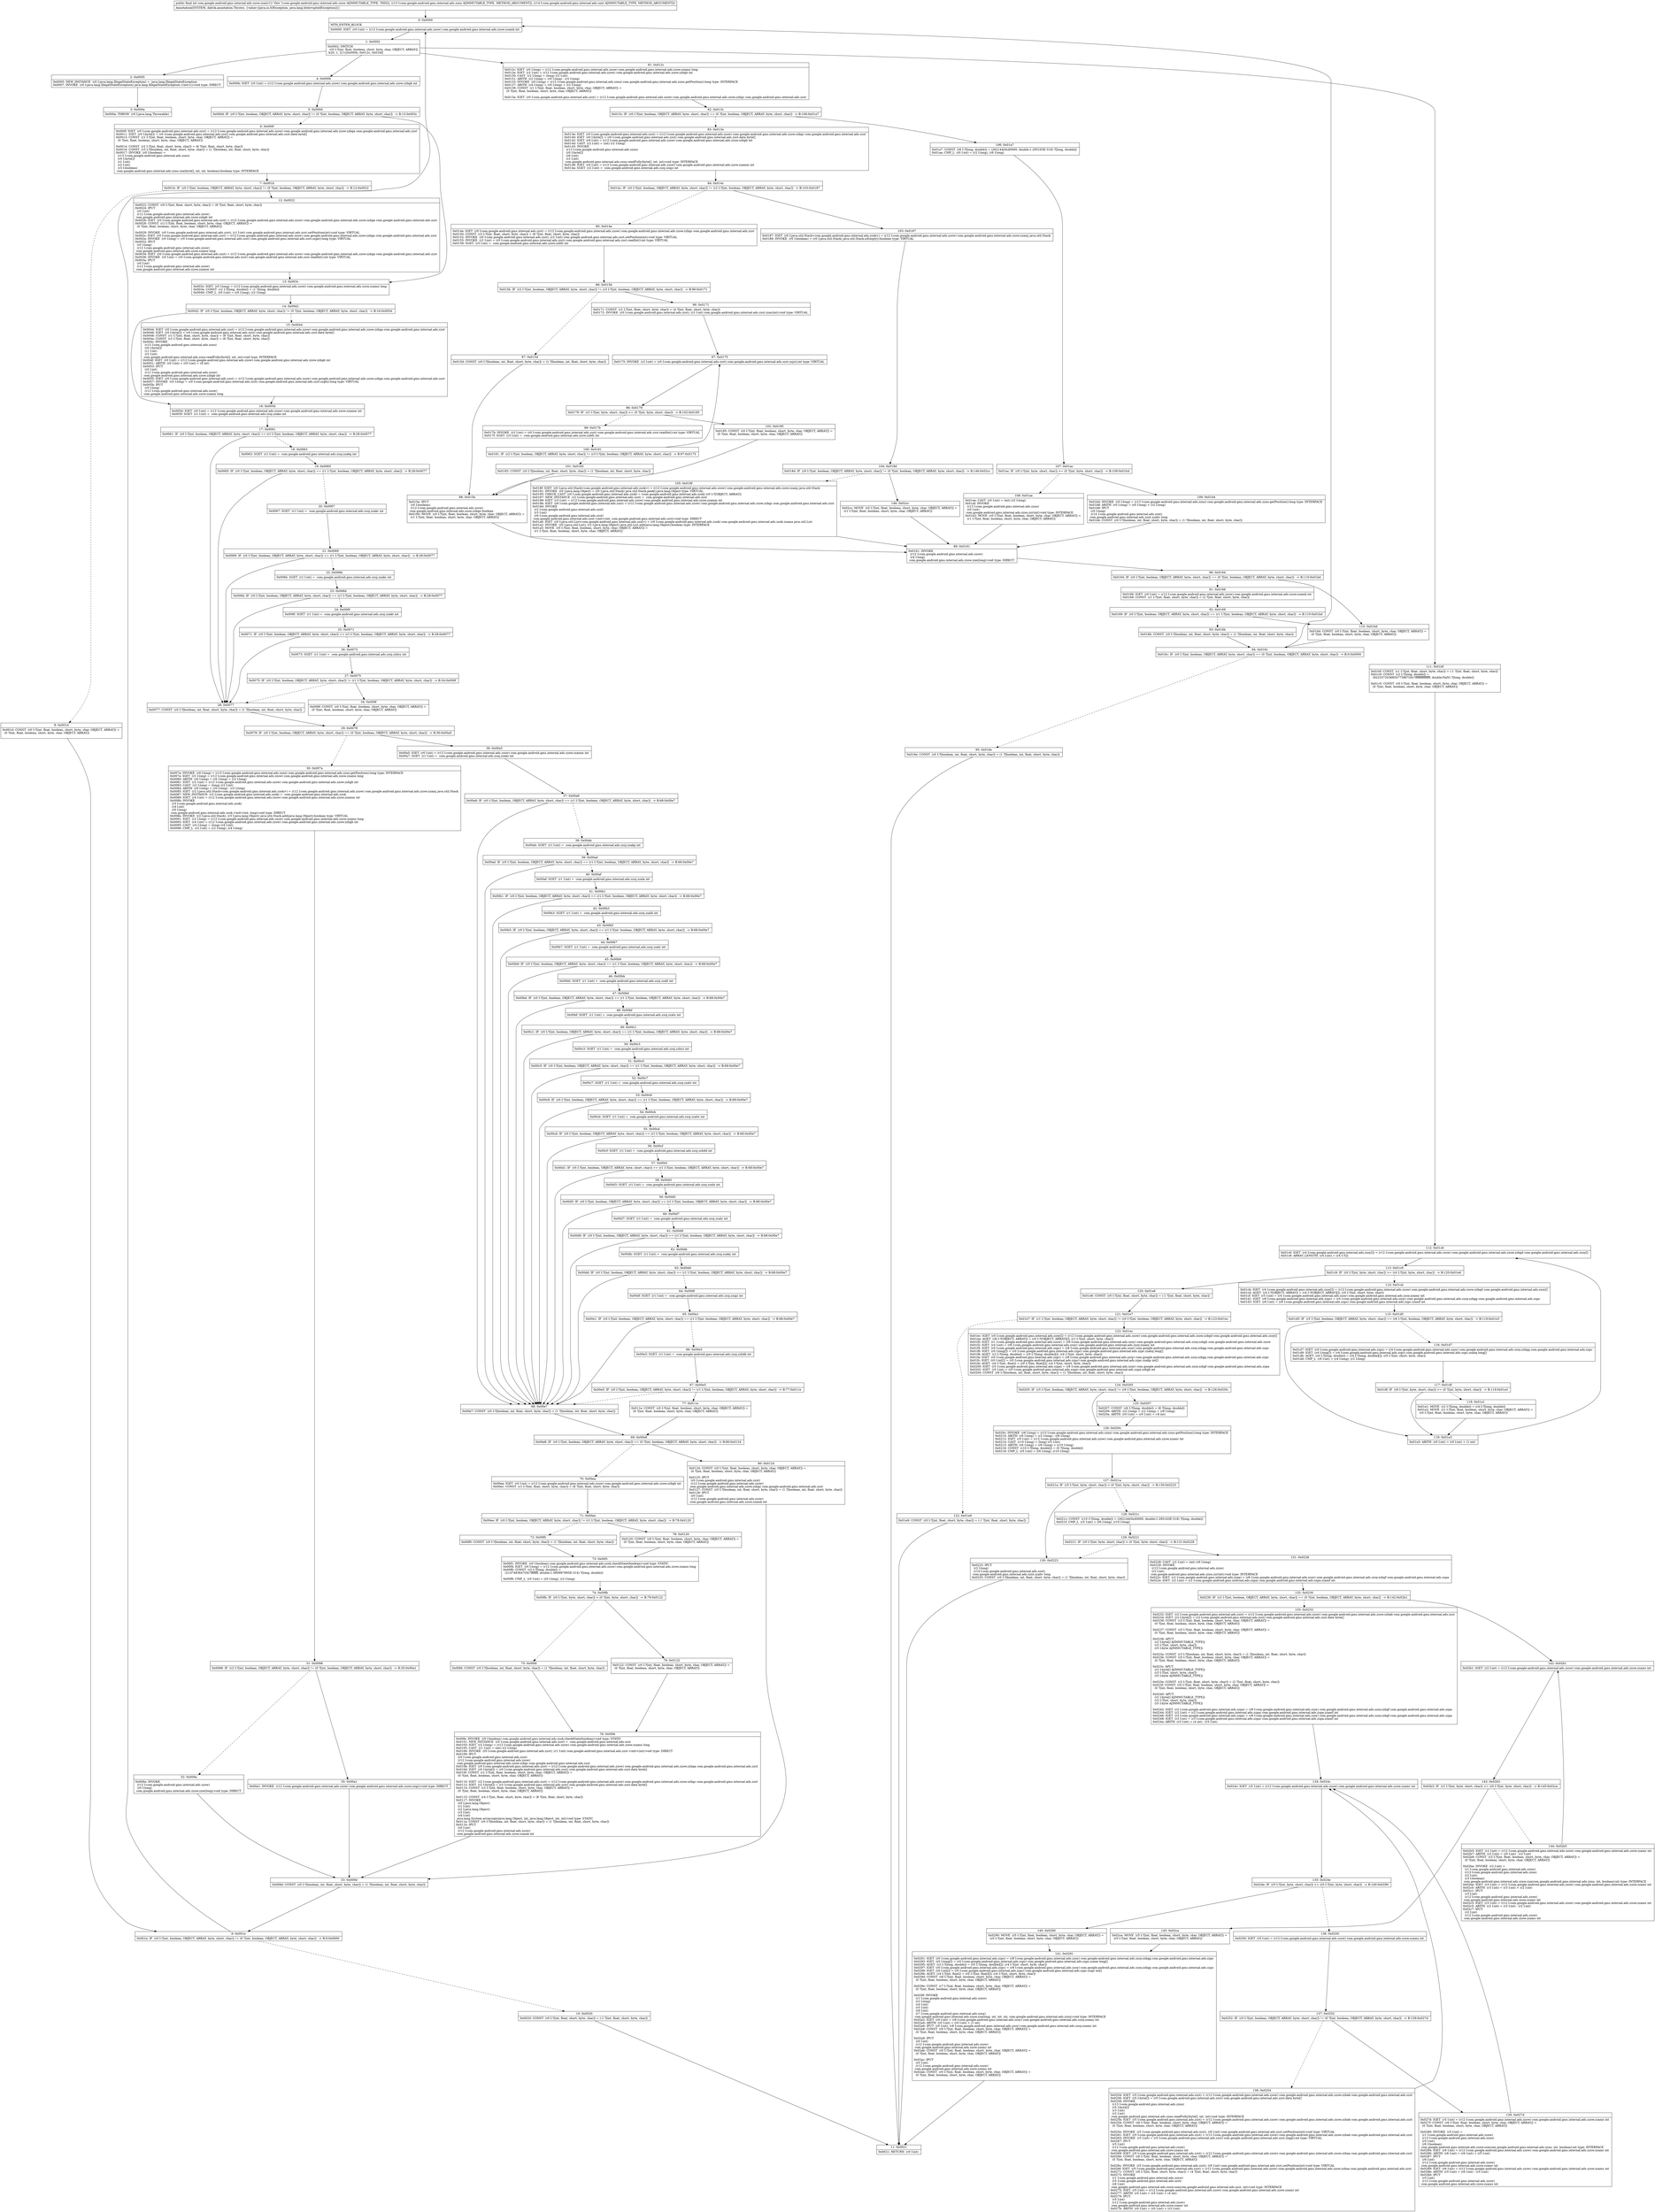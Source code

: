 digraph "CFG forcom.google.android.gms.internal.ads.zzow.zza(Lcom\/google\/android\/gms\/internal\/ads\/zzno;Lcom\/google\/android\/gms\/internal\/ads\/zznt;)I" {
Node_0 [shape=record,label="{0\:\ 0x0000|MTH_ENTER_BLOCK\l|0x0000: IGET  (r0 I:int) = (r12 I:com.google.android.gms.internal.ads.zzow) com.google.android.gms.internal.ads.zzow.zzamk int \l}"];
Node_1 [shape=record,label="{1\:\ 0x0002|0x0002: SWITCH  \l  (r0 I:?[int, float, boolean, short, byte, char, OBJECT, ARRAY])\l k:[0, 1, 2] t:[0x000b, 0x012c, 0x01bf] \l}"];
Node_2 [shape=record,label="{2\:\ 0x0005|0x0005: NEW_INSTANCE  (r0 I:java.lang.IllegalStateException) =  java.lang.IllegalStateException \l0x0007: INVOKE  (r0 I:java.lang.IllegalStateException) java.lang.IllegalStateException.\<init\>():void type: DIRECT \l}"];
Node_3 [shape=record,label="{3\:\ 0x000a|0x000a: THROW  (r0 I:java.lang.Throwable) \l}"];
Node_4 [shape=record,label="{4\:\ 0x000b|0x000b: IGET  (r0 I:int) = (r12 I:com.google.android.gms.internal.ads.zzow) com.google.android.gms.internal.ads.zzow.zzbgb int \l}"];
Node_5 [shape=record,label="{5\:\ 0x000d|0x000d: IF  (r0 I:?[int, boolean, OBJECT, ARRAY, byte, short, char]) != (0 ?[int, boolean, OBJECT, ARRAY, byte, short, char])  \-\> B:13:0x003c \l}"];
Node_6 [shape=record,label="{6\:\ 0x000f|0x000f: IGET  (r0 I:com.google.android.gms.internal.ads.zzst) = (r12 I:com.google.android.gms.internal.ads.zzow) com.google.android.gms.internal.ads.zzow.zzbga com.google.android.gms.internal.ads.zzst \l0x0011: IGET  (r0 I:byte[]) = (r0 I:com.google.android.gms.internal.ads.zzst) com.google.android.gms.internal.ads.zzst.data byte[] \l0x0013: CONST  (r1 I:?[int, float, boolean, short, byte, char, OBJECT, ARRAY]) = \l  (0 ?[int, float, boolean, short, byte, char, OBJECT, ARRAY])\l \l0x0014: CONST  (r2 I:?[int, float, short, byte, char]) = (8 ?[int, float, short, byte, char]) \l0x0016: CONST  (r3 I:?[boolean, int, float, short, byte, char]) = (1 ?[boolean, int, float, short, byte, char]) \l0x0017: INVOKE  (r0 I:boolean) = \l  (r13 I:com.google.android.gms.internal.ads.zzno)\l  (r0 I:byte[])\l  (r1 I:int)\l  (r2 I:int)\l  (r3 I:boolean)\l com.google.android.gms.internal.ads.zzno.zza(byte[], int, int, boolean):boolean type: INTERFACE \l}"];
Node_7 [shape=record,label="{7\:\ 0x001b|0x001b: IF  (r0 I:?[int, boolean, OBJECT, ARRAY, byte, short, char]) != (0 ?[int, boolean, OBJECT, ARRAY, byte, short, char])  \-\> B:12:0x0022 \l}"];
Node_8 [shape=record,label="{8\:\ 0x001d|0x001d: CONST  (r0 I:?[int, float, boolean, short, byte, char, OBJECT, ARRAY]) = \l  (0 ?[int, float, boolean, short, byte, char, OBJECT, ARRAY])\l \l}"];
Node_9 [shape=record,label="{9\:\ 0x001e|0x001e: IF  (r0 I:?[int, boolean, OBJECT, ARRAY, byte, short, char]) != (0 ?[int, boolean, OBJECT, ARRAY, byte, short, char])  \-\> B:0:0x0000 \l}"];
Node_10 [shape=record,label="{10\:\ 0x0020|0x0020: CONST  (r0 I:?[int, float, short, byte, char]) = (\-1 ?[int, float, short, byte, char]) \l}"];
Node_11 [shape=record,label="{11\:\ 0x0021|0x0021: RETURN  (r0 I:int) \l}"];
Node_12 [shape=record,label="{12\:\ 0x0022|0x0022: CONST  (r0 I:?[int, float, short, byte, char]) = (8 ?[int, float, short, byte, char]) \l0x0024: IPUT  \l  (r0 I:int)\l  (r12 I:com.google.android.gms.internal.ads.zzow)\l com.google.android.gms.internal.ads.zzow.zzbgb int \l0x0026: IGET  (r0 I:com.google.android.gms.internal.ads.zzst) = (r12 I:com.google.android.gms.internal.ads.zzow) com.google.android.gms.internal.ads.zzow.zzbga com.google.android.gms.internal.ads.zzst \l0x0028: CONST  (r1 I:?[int, float, boolean, short, byte, char, OBJECT, ARRAY]) = \l  (0 ?[int, float, boolean, short, byte, char, OBJECT, ARRAY])\l \l0x0029: INVOKE  (r0 I:com.google.android.gms.internal.ads.zzst), (r1 I:int) com.google.android.gms.internal.ads.zzst.setPosition(int):void type: VIRTUAL \l0x002c: IGET  (r0 I:com.google.android.gms.internal.ads.zzst) = (r12 I:com.google.android.gms.internal.ads.zzow) com.google.android.gms.internal.ads.zzow.zzbga com.google.android.gms.internal.ads.zzst \l0x002e: INVOKE  (r0 I:long) = (r0 I:com.google.android.gms.internal.ads.zzst) com.google.android.gms.internal.ads.zzst.zzge():long type: VIRTUAL \l0x0032: IPUT  \l  (r0 I:long)\l  (r12 I:com.google.android.gms.internal.ads.zzow)\l com.google.android.gms.internal.ads.zzow.zzamn long \l0x0034: IGET  (r0 I:com.google.android.gms.internal.ads.zzst) = (r12 I:com.google.android.gms.internal.ads.zzow) com.google.android.gms.internal.ads.zzow.zzbga com.google.android.gms.internal.ads.zzst \l0x0036: INVOKE  (r0 I:int) = (r0 I:com.google.android.gms.internal.ads.zzst) com.google.android.gms.internal.ads.zzst.readInt():int type: VIRTUAL \l0x003a: IPUT  \l  (r0 I:int)\l  (r12 I:com.google.android.gms.internal.ads.zzow)\l com.google.android.gms.internal.ads.zzow.zzamm int \l}"];
Node_13 [shape=record,label="{13\:\ 0x003c|0x003c: IGET  (r0 I:long) = (r12 I:com.google.android.gms.internal.ads.zzow) com.google.android.gms.internal.ads.zzow.zzamn long \l0x003e: CONST  (r2 I:?[long, double]) = (1 ?[long, double]) \l0x0040: CMP_L  (r0 I:int) = (r0 I:long), (r2 I:long) \l}"];
Node_14 [shape=record,label="{14\:\ 0x0042|0x0042: IF  (r0 I:?[int, boolean, OBJECT, ARRAY, byte, short, char]) != (0 ?[int, boolean, OBJECT, ARRAY, byte, short, char])  \-\> B:16:0x005d \l}"];
Node_15 [shape=record,label="{15\:\ 0x0044|0x0044: IGET  (r0 I:com.google.android.gms.internal.ads.zzst) = (r12 I:com.google.android.gms.internal.ads.zzow) com.google.android.gms.internal.ads.zzow.zzbga com.google.android.gms.internal.ads.zzst \l0x0046: IGET  (r0 I:byte[]) = (r0 I:com.google.android.gms.internal.ads.zzst) com.google.android.gms.internal.ads.zzst.data byte[] \l0x0048: CONST  (r1 I:?[int, float, short, byte, char]) = (8 ?[int, float, short, byte, char]) \l0x004a: CONST  (r2 I:?[int, float, short, byte, char]) = (8 ?[int, float, short, byte, char]) \l0x004c: INVOKE  \l  (r13 I:com.google.android.gms.internal.ads.zzno)\l  (r0 I:byte[])\l  (r1 I:int)\l  (r2 I:int)\l com.google.android.gms.internal.ads.zzno.readFully(byte[], int, int):void type: INTERFACE \l0x004f: IGET  (r0 I:int) = (r12 I:com.google.android.gms.internal.ads.zzow) com.google.android.gms.internal.ads.zzow.zzbgb int \l0x0051: ARITH  (r0 I:int) = (r0 I:int) + (8 int) \l0x0053: IPUT  \l  (r0 I:int)\l  (r12 I:com.google.android.gms.internal.ads.zzow)\l com.google.android.gms.internal.ads.zzow.zzbgb int \l0x0055: IGET  (r0 I:com.google.android.gms.internal.ads.zzst) = (r12 I:com.google.android.gms.internal.ads.zzow) com.google.android.gms.internal.ads.zzow.zzbga com.google.android.gms.internal.ads.zzst \l0x0057: INVOKE  (r0 I:long) = (r0 I:com.google.android.gms.internal.ads.zzst) com.google.android.gms.internal.ads.zzst.zzgh():long type: VIRTUAL \l0x005b: IPUT  \l  (r0 I:long)\l  (r12 I:com.google.android.gms.internal.ads.zzow)\l com.google.android.gms.internal.ads.zzow.zzamn long \l}"];
Node_16 [shape=record,label="{16\:\ 0x005d|0x005d: IGET  (r0 I:int) = (r12 I:com.google.android.gms.internal.ads.zzow) com.google.android.gms.internal.ads.zzow.zzamm int \l0x005f: SGET  (r1 I:int) =  com.google.android.gms.internal.ads.zzoj.zzako int \l}"];
Node_17 [shape=record,label="{17\:\ 0x0061|0x0061: IF  (r0 I:?[int, boolean, OBJECT, ARRAY, byte, short, char]) == (r1 I:?[int, boolean, OBJECT, ARRAY, byte, short, char])  \-\> B:28:0x0077 \l}"];
Node_18 [shape=record,label="{18\:\ 0x0063|0x0063: SGET  (r1 I:int) =  com.google.android.gms.internal.ads.zzoj.zzakq int \l}"];
Node_19 [shape=record,label="{19\:\ 0x0065|0x0065: IF  (r0 I:?[int, boolean, OBJECT, ARRAY, byte, short, char]) == (r1 I:?[int, boolean, OBJECT, ARRAY, byte, short, char])  \-\> B:28:0x0077 \l}"];
Node_20 [shape=record,label="{20\:\ 0x0067|0x0067: SGET  (r1 I:int) =  com.google.android.gms.internal.ads.zzoj.zzakr int \l}"];
Node_21 [shape=record,label="{21\:\ 0x0069|0x0069: IF  (r0 I:?[int, boolean, OBJECT, ARRAY, byte, short, char]) == (r1 I:?[int, boolean, OBJECT, ARRAY, byte, short, char])  \-\> B:28:0x0077 \l}"];
Node_22 [shape=record,label="{22\:\ 0x006b|0x006b: SGET  (r1 I:int) =  com.google.android.gms.internal.ads.zzoj.zzaks int \l}"];
Node_23 [shape=record,label="{23\:\ 0x006d|0x006d: IF  (r0 I:?[int, boolean, OBJECT, ARRAY, byte, short, char]) == (r1 I:?[int, boolean, OBJECT, ARRAY, byte, short, char])  \-\> B:28:0x0077 \l}"];
Node_24 [shape=record,label="{24\:\ 0x006f|0x006f: SGET  (r1 I:int) =  com.google.android.gms.internal.ads.zzoj.zzakt int \l}"];
Node_25 [shape=record,label="{25\:\ 0x0071|0x0071: IF  (r0 I:?[int, boolean, OBJECT, ARRAY, byte, short, char]) == (r1 I:?[int, boolean, OBJECT, ARRAY, byte, short, char])  \-\> B:28:0x0077 \l}"];
Node_26 [shape=record,label="{26\:\ 0x0073|0x0073: SGET  (r1 I:int) =  com.google.android.gms.internal.ads.zzoj.zzbcy int \l}"];
Node_27 [shape=record,label="{27\:\ 0x0075|0x0075: IF  (r0 I:?[int, boolean, OBJECT, ARRAY, byte, short, char]) != (r1 I:?[int, boolean, OBJECT, ARRAY, byte, short, char])  \-\> B:34:0x009f \l}"];
Node_28 [shape=record,label="{28\:\ 0x0077|0x0077: CONST  (r0 I:?[boolean, int, float, short, byte, char]) = (1 ?[boolean, int, float, short, byte, char]) \l}"];
Node_29 [shape=record,label="{29\:\ 0x0078|0x0078: IF  (r0 I:?[int, boolean, OBJECT, ARRAY, byte, short, char]) == (0 ?[int, boolean, OBJECT, ARRAY, byte, short, char])  \-\> B:36:0x00a5 \l}"];
Node_30 [shape=record,label="{30\:\ 0x007a|0x007a: INVOKE  (r0 I:long) = (r13 I:com.google.android.gms.internal.ads.zzno) com.google.android.gms.internal.ads.zzno.getPosition():long type: INTERFACE \l0x007e: IGET  (r2 I:long) = (r12 I:com.google.android.gms.internal.ads.zzow) com.google.android.gms.internal.ads.zzow.zzamn long \l0x0080: ARITH  (r0 I:long) = (r0 I:long) + (r2 I:long) \l0x0081: IGET  (r2 I:int) = (r12 I:com.google.android.gms.internal.ads.zzow) com.google.android.gms.internal.ads.zzow.zzbgb int \l0x0083: CAST  (r2 I:long) = (long) (r2 I:int) \l0x0084: ARITH  (r0 I:long) = (r0 I:long) \- (r2 I:long) \l0x0085: IGET  (r2 I:java.util.Stack\<com.google.android.gms.internal.ads.zzok\>) = (r12 I:com.google.android.gms.internal.ads.zzow) com.google.android.gms.internal.ads.zzow.zzamj java.util.Stack \l0x0087: NEW_INSTANCE  (r3 I:com.google.android.gms.internal.ads.zzok) =  com.google.android.gms.internal.ads.zzok \l0x0089: IGET  (r4 I:int) = (r12 I:com.google.android.gms.internal.ads.zzow) com.google.android.gms.internal.ads.zzow.zzamm int \l0x008b: INVOKE  \l  (r3 I:com.google.android.gms.internal.ads.zzok)\l  (r4 I:int)\l  (r0 I:long)\l com.google.android.gms.internal.ads.zzok.\<init\>(int, long):void type: DIRECT \l0x008e: INVOKE  (r2 I:java.util.Stack), (r3 I:java.lang.Object) java.util.Stack.add(java.lang.Object):boolean type: VIRTUAL \l0x0091: IGET  (r2 I:long) = (r12 I:com.google.android.gms.internal.ads.zzow) com.google.android.gms.internal.ads.zzow.zzamn long \l0x0093: IGET  (r4 I:int) = (r12 I:com.google.android.gms.internal.ads.zzow) com.google.android.gms.internal.ads.zzow.zzbgb int \l0x0095: CAST  (r4 I:long) = (long) (r4 I:int) \l0x0096: CMP_L  (r2 I:int) = (r2 I:long), (r4 I:long) \l}"];
Node_31 [shape=record,label="{31\:\ 0x0098|0x0098: IF  (r2 I:?[int, boolean, OBJECT, ARRAY, byte, short, char]) != (0 ?[int, boolean, OBJECT, ARRAY, byte, short, char])  \-\> B:35:0x00a1 \l}"];
Node_32 [shape=record,label="{32\:\ 0x009a|0x009a: INVOKE  \l  (r12 I:com.google.android.gms.internal.ads.zzow)\l  (r0 I:long)\l com.google.android.gms.internal.ads.zzow.zzei(long):void type: DIRECT \l}"];
Node_33 [shape=record,label="{33\:\ 0x009d|0x009d: CONST  (r0 I:?[boolean, int, float, short, byte, char]) = (1 ?[boolean, int, float, short, byte, char]) \l}"];
Node_34 [shape=record,label="{34\:\ 0x009f|0x009f: CONST  (r0 I:?[int, float, boolean, short, byte, char, OBJECT, ARRAY]) = \l  (0 ?[int, float, boolean, short, byte, char, OBJECT, ARRAY])\l \l}"];
Node_35 [shape=record,label="{35\:\ 0x00a1|0x00a1: INVOKE  (r12 I:com.google.android.gms.internal.ads.zzow) com.google.android.gms.internal.ads.zzow.zzip():void type: DIRECT \l}"];
Node_36 [shape=record,label="{36\:\ 0x00a5|0x00a5: IGET  (r0 I:int) = (r12 I:com.google.android.gms.internal.ads.zzow) com.google.android.gms.internal.ads.zzow.zzamm int \l0x00a7: SGET  (r1 I:int) =  com.google.android.gms.internal.ads.zzoj.zzakz int \l}"];
Node_37 [shape=record,label="{37\:\ 0x00a9|0x00a9: IF  (r0 I:?[int, boolean, OBJECT, ARRAY, byte, short, char]) == (r1 I:?[int, boolean, OBJECT, ARRAY, byte, short, char])  \-\> B:68:0x00e7 \l}"];
Node_38 [shape=record,label="{38\:\ 0x00ab|0x00ab: SGET  (r1 I:int) =  com.google.android.gms.internal.ads.zzoj.zzakp int \l}"];
Node_39 [shape=record,label="{39\:\ 0x00ad|0x00ad: IF  (r0 I:?[int, boolean, OBJECT, ARRAY, byte, short, char]) == (r1 I:?[int, boolean, OBJECT, ARRAY, byte, short, char])  \-\> B:68:0x00e7 \l}"];
Node_40 [shape=record,label="{40\:\ 0x00af|0x00af: SGET  (r1 I:int) =  com.google.android.gms.internal.ads.zzoj.zzala int \l}"];
Node_41 [shape=record,label="{41\:\ 0x00b1|0x00b1: IF  (r0 I:?[int, boolean, OBJECT, ARRAY, byte, short, char]) == (r1 I:?[int, boolean, OBJECT, ARRAY, byte, short, char])  \-\> B:68:0x00e7 \l}"];
Node_42 [shape=record,label="{42\:\ 0x00b3|0x00b3: SGET  (r1 I:int) =  com.google.android.gms.internal.ads.zzoj.zzalb int \l}"];
Node_43 [shape=record,label="{43\:\ 0x00b5|0x00b5: IF  (r0 I:?[int, boolean, OBJECT, ARRAY, byte, short, char]) == (r1 I:?[int, boolean, OBJECT, ARRAY, byte, short, char])  \-\> B:68:0x00e7 \l}"];
Node_44 [shape=record,label="{44\:\ 0x00b7|0x00b7: SGET  (r1 I:int) =  com.google.android.gms.internal.ads.zzoj.zzals int \l}"];
Node_45 [shape=record,label="{45\:\ 0x00b9|0x00b9: IF  (r0 I:?[int, boolean, OBJECT, ARRAY, byte, short, char]) == (r1 I:?[int, boolean, OBJECT, ARRAY, byte, short, char])  \-\> B:68:0x00e7 \l}"];
Node_46 [shape=record,label="{46\:\ 0x00bb|0x00bb: SGET  (r1 I:int) =  com.google.android.gms.internal.ads.zzoj.zzalt int \l}"];
Node_47 [shape=record,label="{47\:\ 0x00bd|0x00bd: IF  (r0 I:?[int, boolean, OBJECT, ARRAY, byte, short, char]) == (r1 I:?[int, boolean, OBJECT, ARRAY, byte, short, char])  \-\> B:68:0x00e7 \l}"];
Node_48 [shape=record,label="{48\:\ 0x00bf|0x00bf: SGET  (r1 I:int) =  com.google.android.gms.internal.ads.zzoj.zzalu int \l}"];
Node_49 [shape=record,label="{49\:\ 0x00c1|0x00c1: IF  (r0 I:?[int, boolean, OBJECT, ARRAY, byte, short, char]) == (r1 I:?[int, boolean, OBJECT, ARRAY, byte, short, char])  \-\> B:68:0x00e7 \l}"];
Node_50 [shape=record,label="{50\:\ 0x00c3|0x00c3: SGET  (r1 I:int) =  com.google.android.gms.internal.ads.zzoj.zzbcz int \l}"];
Node_51 [shape=record,label="{51\:\ 0x00c5|0x00c5: IF  (r0 I:?[int, boolean, OBJECT, ARRAY, byte, short, char]) == (r1 I:?[int, boolean, OBJECT, ARRAY, byte, short, char])  \-\> B:68:0x00e7 \l}"];
Node_52 [shape=record,label="{52\:\ 0x00c7|0x00c7: SGET  (r1 I:int) =  com.google.android.gms.internal.ads.zzoj.zzalv int \l}"];
Node_53 [shape=record,label="{53\:\ 0x00c9|0x00c9: IF  (r0 I:?[int, boolean, OBJECT, ARRAY, byte, short, char]) == (r1 I:?[int, boolean, OBJECT, ARRAY, byte, short, char])  \-\> B:68:0x00e7 \l}"];
Node_54 [shape=record,label="{54\:\ 0x00cb|0x00cb: SGET  (r1 I:int) =  com.google.android.gms.internal.ads.zzoj.zzalw int \l}"];
Node_55 [shape=record,label="{55\:\ 0x00cd|0x00cd: IF  (r0 I:?[int, boolean, OBJECT, ARRAY, byte, short, char]) == (r1 I:?[int, boolean, OBJECT, ARRAY, byte, short, char])  \-\> B:68:0x00e7 \l}"];
Node_56 [shape=record,label="{56\:\ 0x00cf|0x00cf: SGET  (r1 I:int) =  com.google.android.gms.internal.ads.zzoj.zzbdd int \l}"];
Node_57 [shape=record,label="{57\:\ 0x00d1|0x00d1: IF  (r0 I:?[int, boolean, OBJECT, ARRAY, byte, short, char]) == (r1 I:?[int, boolean, OBJECT, ARRAY, byte, short, char])  \-\> B:68:0x00e7 \l}"];
Node_58 [shape=record,label="{58\:\ 0x00d3|0x00d3: SGET  (r1 I:int) =  com.google.android.gms.internal.ads.zzoj.zzalx int \l}"];
Node_59 [shape=record,label="{59\:\ 0x00d5|0x00d5: IF  (r0 I:?[int, boolean, OBJECT, ARRAY, byte, short, char]) == (r1 I:?[int, boolean, OBJECT, ARRAY, byte, short, char])  \-\> B:68:0x00e7 \l}"];
Node_60 [shape=record,label="{60\:\ 0x00d7|0x00d7: SGET  (r1 I:int) =  com.google.android.gms.internal.ads.zzoj.zzaly int \l}"];
Node_61 [shape=record,label="{61\:\ 0x00d9|0x00d9: IF  (r0 I:?[int, boolean, OBJECT, ARRAY, byte, short, char]) == (r1 I:?[int, boolean, OBJECT, ARRAY, byte, short, char])  \-\> B:68:0x00e7 \l}"];
Node_62 [shape=record,label="{62\:\ 0x00db|0x00db: SGET  (r1 I:int) =  com.google.android.gms.internal.ads.zzoj.zzaky int \l}"];
Node_63 [shape=record,label="{63\:\ 0x00dd|0x00dd: IF  (r0 I:?[int, boolean, OBJECT, ARRAY, byte, short, char]) == (r1 I:?[int, boolean, OBJECT, ARRAY, byte, short, char])  \-\> B:68:0x00e7 \l}"];
Node_64 [shape=record,label="{64\:\ 0x00df|0x00df: SGET  (r1 I:int) =  com.google.android.gms.internal.ads.zzoj.zzajz int \l}"];
Node_65 [shape=record,label="{65\:\ 0x00e1|0x00e1: IF  (r0 I:?[int, boolean, OBJECT, ARRAY, byte, short, char]) == (r1 I:?[int, boolean, OBJECT, ARRAY, byte, short, char])  \-\> B:68:0x00e7 \l}"];
Node_66 [shape=record,label="{66\:\ 0x00e3|0x00e3: SGET  (r1 I:int) =  com.google.android.gms.internal.ads.zzoj.zzbdk int \l}"];
Node_67 [shape=record,label="{67\:\ 0x00e5|0x00e5: IF  (r0 I:?[int, boolean, OBJECT, ARRAY, byte, short, char]) != (r1 I:?[int, boolean, OBJECT, ARRAY, byte, short, char])  \-\> B:77:0x011e \l}"];
Node_68 [shape=record,label="{68\:\ 0x00e7|0x00e7: CONST  (r0 I:?[boolean, int, float, short, byte, char]) = (1 ?[boolean, int, float, short, byte, char]) \l}"];
Node_69 [shape=record,label="{69\:\ 0x00e8|0x00e8: IF  (r0 I:?[int, boolean, OBJECT, ARRAY, byte, short, char]) == (0 ?[int, boolean, OBJECT, ARRAY, byte, short, char])  \-\> B:80:0x0124 \l}"];
Node_70 [shape=record,label="{70\:\ 0x00ea|0x00ea: IGET  (r0 I:int) = (r12 I:com.google.android.gms.internal.ads.zzow) com.google.android.gms.internal.ads.zzow.zzbgb int \l0x00ec: CONST  (r1 I:?[int, float, short, byte, char]) = (8 ?[int, float, short, byte, char]) \l}"];
Node_71 [shape=record,label="{71\:\ 0x00ee|0x00ee: IF  (r0 I:?[int, boolean, OBJECT, ARRAY, byte, short, char]) != (r1 I:?[int, boolean, OBJECT, ARRAY, byte, short, char])  \-\> B:78:0x0120 \l}"];
Node_72 [shape=record,label="{72\:\ 0x00f0|0x00f0: CONST  (r0 I:?[boolean, int, float, short, byte, char]) = (1 ?[boolean, int, float, short, byte, char]) \l}"];
Node_73 [shape=record,label="{73\:\ 0x00f1|0x00f1: INVOKE  (r0 I:boolean) com.google.android.gms.internal.ads.zzsk.checkState(boolean):void type: STATIC \l0x00f4: IGET  (r0 I:long) = (r12 I:com.google.android.gms.internal.ads.zzow) com.google.android.gms.internal.ads.zzow.zzamn long \l0x00f6: CONST  (r2 I:?[long, double]) = \l  (2147483647(0x7fffffff, double:1.060997895E\-314) ?[long, double])\l \l0x00f9: CMP_L  (r0 I:int) = (r0 I:long), (r2 I:long) \l}"];
Node_74 [shape=record,label="{74\:\ 0x00fb|0x00fb: IF  (r0 I:?[int, byte, short, char]) \> (0 ?[int, byte, short, char])  \-\> B:79:0x0122 \l}"];
Node_75 [shape=record,label="{75\:\ 0x00fd|0x00fd: CONST  (r0 I:?[boolean, int, float, short, byte, char]) = (1 ?[boolean, int, float, short, byte, char]) \l}"];
Node_76 [shape=record,label="{76\:\ 0x00fe|0x00fe: INVOKE  (r0 I:boolean) com.google.android.gms.internal.ads.zzsk.checkState(boolean):void type: STATIC \l0x0101: NEW_INSTANCE  (r0 I:com.google.android.gms.internal.ads.zzst) =  com.google.android.gms.internal.ads.zzst \l0x0103: IGET  (r2 I:long) = (r12 I:com.google.android.gms.internal.ads.zzow) com.google.android.gms.internal.ads.zzow.zzamn long \l0x0105: CAST  (r1 I:int) = (int) (r2 I:long) \l0x0106: INVOKE  (r0 I:com.google.android.gms.internal.ads.zzst), (r1 I:int) com.google.android.gms.internal.ads.zzst.\<init\>(int):void type: DIRECT \l0x0109: IPUT  \l  (r0 I:com.google.android.gms.internal.ads.zzst)\l  (r12 I:com.google.android.gms.internal.ads.zzow)\l com.google.android.gms.internal.ads.zzow.zzbgc com.google.android.gms.internal.ads.zzst \l0x010b: IGET  (r0 I:com.google.android.gms.internal.ads.zzst) = (r12 I:com.google.android.gms.internal.ads.zzow) com.google.android.gms.internal.ads.zzow.zzbga com.google.android.gms.internal.ads.zzst \l0x010d: IGET  (r0 I:byte[]) = (r0 I:com.google.android.gms.internal.ads.zzst) com.google.android.gms.internal.ads.zzst.data byte[] \l0x010f: CONST  (r1 I:?[int, float, boolean, short, byte, char, OBJECT, ARRAY]) = \l  (0 ?[int, float, boolean, short, byte, char, OBJECT, ARRAY])\l \l0x0110: IGET  (r2 I:com.google.android.gms.internal.ads.zzst) = (r12 I:com.google.android.gms.internal.ads.zzow) com.google.android.gms.internal.ads.zzow.zzbgc com.google.android.gms.internal.ads.zzst \l0x0112: IGET  (r2 I:byte[]) = (r2 I:com.google.android.gms.internal.ads.zzst) com.google.android.gms.internal.ads.zzst.data byte[] \l0x0114: CONST  (r3 I:?[int, float, boolean, short, byte, char, OBJECT, ARRAY]) = \l  (0 ?[int, float, boolean, short, byte, char, OBJECT, ARRAY])\l \l0x0115: CONST  (r4 I:?[int, float, short, byte, char]) = (8 ?[int, float, short, byte, char]) \l0x0117: INVOKE  \l  (r0 I:java.lang.Object)\l  (r1 I:int)\l  (r2 I:java.lang.Object)\l  (r3 I:int)\l  (r4 I:int)\l java.lang.System.arraycopy(java.lang.Object, int, java.lang.Object, int, int):void type: STATIC \l0x011a: CONST  (r0 I:?[boolean, int, float, short, byte, char]) = (1 ?[boolean, int, float, short, byte, char]) \l0x011b: IPUT  \l  (r0 I:int)\l  (r12 I:com.google.android.gms.internal.ads.zzow)\l com.google.android.gms.internal.ads.zzow.zzamk int \l}"];
Node_77 [shape=record,label="{77\:\ 0x011e|0x011e: CONST  (r0 I:?[int, float, boolean, short, byte, char, OBJECT, ARRAY]) = \l  (0 ?[int, float, boolean, short, byte, char, OBJECT, ARRAY])\l \l}"];
Node_78 [shape=record,label="{78\:\ 0x0120|0x0120: CONST  (r0 I:?[int, float, boolean, short, byte, char, OBJECT, ARRAY]) = \l  (0 ?[int, float, boolean, short, byte, char, OBJECT, ARRAY])\l \l}"];
Node_79 [shape=record,label="{79\:\ 0x0122|0x0122: CONST  (r0 I:?[int, float, boolean, short, byte, char, OBJECT, ARRAY]) = \l  (0 ?[int, float, boolean, short, byte, char, OBJECT, ARRAY])\l \l}"];
Node_80 [shape=record,label="{80\:\ 0x0124|0x0124: CONST  (r0 I:?[int, float, boolean, short, byte, char, OBJECT, ARRAY]) = \l  (0 ?[int, float, boolean, short, byte, char, OBJECT, ARRAY])\l \l0x0125: IPUT  \l  (r0 I:com.google.android.gms.internal.ads.zzst)\l  (r12 I:com.google.android.gms.internal.ads.zzow)\l com.google.android.gms.internal.ads.zzow.zzbgc com.google.android.gms.internal.ads.zzst \l0x0127: CONST  (r0 I:?[boolean, int, float, short, byte, char]) = (1 ?[boolean, int, float, short, byte, char]) \l0x0128: IPUT  \l  (r0 I:int)\l  (r12 I:com.google.android.gms.internal.ads.zzow)\l com.google.android.gms.internal.ads.zzow.zzamk int \l}"];
Node_81 [shape=record,label="{81\:\ 0x012c|0x012c: IGET  (r0 I:long) = (r12 I:com.google.android.gms.internal.ads.zzow) com.google.android.gms.internal.ads.zzow.zzamn long \l0x012e: IGET  (r2 I:int) = (r12 I:com.google.android.gms.internal.ads.zzow) com.google.android.gms.internal.ads.zzow.zzbgb int \l0x0130: CAST  (r2 I:long) = (long) (r2 I:int) \l0x0131: ARITH  (r2 I:long) = (r0 I:long) \- (r2 I:long) \l0x0133: INVOKE  (r0 I:long) = (r13 I:com.google.android.gms.internal.ads.zzno) com.google.android.gms.internal.ads.zzno.getPosition():long type: INTERFACE \l0x0137: ARITH  (r4 I:long) = (r0 I:long) + (r2 I:long) \l0x0139: CONST  (r1 I:?[int, float, boolean, short, byte, char, OBJECT, ARRAY]) = \l  (0 ?[int, float, boolean, short, byte, char, OBJECT, ARRAY])\l \l0x013a: IGET  (r0 I:com.google.android.gms.internal.ads.zzst) = (r12 I:com.google.android.gms.internal.ads.zzow) com.google.android.gms.internal.ads.zzow.zzbgc com.google.android.gms.internal.ads.zzst \l}"];
Node_82 [shape=record,label="{82\:\ 0x013c|0x013c: IF  (r0 I:?[int, boolean, OBJECT, ARRAY, byte, short, char]) == (0 ?[int, boolean, OBJECT, ARRAY, byte, short, char])  \-\> B:106:0x01a7 \l}"];
Node_83 [shape=record,label="{83\:\ 0x013e|0x013e: IGET  (r0 I:com.google.android.gms.internal.ads.zzst) = (r12 I:com.google.android.gms.internal.ads.zzow) com.google.android.gms.internal.ads.zzow.zzbgc com.google.android.gms.internal.ads.zzst \l0x0140: IGET  (r0 I:byte[]) = (r0 I:com.google.android.gms.internal.ads.zzst) com.google.android.gms.internal.ads.zzst.data byte[] \l0x0142: IGET  (r6 I:int) = (r12 I:com.google.android.gms.internal.ads.zzow) com.google.android.gms.internal.ads.zzow.zzbgb int \l0x0144: CAST  (r2 I:int) = (int) (r2 I:long) \l0x0145: INVOKE  \l  (r13 I:com.google.android.gms.internal.ads.zzno)\l  (r0 I:byte[])\l  (r6 I:int)\l  (r2 I:int)\l com.google.android.gms.internal.ads.zzno.readFully(byte[], int, int):void type: INTERFACE \l0x0148: IGET  (r0 I:int) = (r12 I:com.google.android.gms.internal.ads.zzow) com.google.android.gms.internal.ads.zzow.zzamm int \l0x014a: SGET  (r2 I:int) =  com.google.android.gms.internal.ads.zzoj.zzajz int \l}"];
Node_84 [shape=record,label="{84\:\ 0x014c|0x014c: IF  (r0 I:?[int, boolean, OBJECT, ARRAY, byte, short, char]) != (r2 I:?[int, boolean, OBJECT, ARRAY, byte, short, char])  \-\> B:103:0x0187 \l}"];
Node_85 [shape=record,label="{85\:\ 0x014e|0x014e: IGET  (r0 I:com.google.android.gms.internal.ads.zzst) = (r12 I:com.google.android.gms.internal.ads.zzow) com.google.android.gms.internal.ads.zzow.zzbgc com.google.android.gms.internal.ads.zzst \l0x0150: CONST  (r2 I:?[int, float, short, byte, char]) = (8 ?[int, float, short, byte, char]) \l0x0152: INVOKE  (r0 I:com.google.android.gms.internal.ads.zzst), (r2 I:int) com.google.android.gms.internal.ads.zzst.setPosition(int):void type: VIRTUAL \l0x0155: INVOKE  (r2 I:int) = (r0 I:com.google.android.gms.internal.ads.zzst) com.google.android.gms.internal.ads.zzst.readInt():int type: VIRTUAL \l0x0159: SGET  (r3 I:int) =  com.google.android.gms.internal.ads.zzow.zzbfz int \l}"];
Node_86 [shape=record,label="{86\:\ 0x015b|0x015b: IF  (r2 I:?[int, boolean, OBJECT, ARRAY, byte, short, char]) != (r3 I:?[int, boolean, OBJECT, ARRAY, byte, short, char])  \-\> B:96:0x0171 \l}"];
Node_87 [shape=record,label="{87\:\ 0x015d|0x015d: CONST  (r0 I:?[boolean, int, float, short, byte, char]) = (1 ?[boolean, int, float, short, byte, char]) \l}"];
Node_88 [shape=record,label="{88\:\ 0x015e|0x015e: IPUT  \l  (r0 I:boolean)\l  (r12 I:com.google.android.gms.internal.ads.zzow)\l com.google.android.gms.internal.ads.zzow.zzbge boolean \l0x0160: MOVE  (r0 I:?[int, float, boolean, short, byte, char, OBJECT, ARRAY]) = \l  (r1 I:?[int, float, boolean, short, byte, char, OBJECT, ARRAY])\l \l}"];
Node_89 [shape=record,label="{89\:\ 0x0161|0x0161: INVOKE  \l  (r12 I:com.google.android.gms.internal.ads.zzow)\l  (r4 I:long)\l com.google.android.gms.internal.ads.zzow.zzei(long):void type: DIRECT \l}"];
Node_90 [shape=record,label="{90\:\ 0x0164|0x0164: IF  (r0 I:?[int, boolean, OBJECT, ARRAY, byte, short, char]) == (0 ?[int, boolean, OBJECT, ARRAY, byte, short, char])  \-\> B:110:0x01bd \l}"];
Node_91 [shape=record,label="{91\:\ 0x0166|0x0166: IGET  (r0 I:int) = (r12 I:com.google.android.gms.internal.ads.zzow) com.google.android.gms.internal.ads.zzow.zzamk int \l0x0168: CONST  (r1 I:?[int, float, short, byte, char]) = (2 ?[int, float, short, byte, char]) \l}"];
Node_92 [shape=record,label="{92\:\ 0x0169|0x0169: IF  (r0 I:?[int, boolean, OBJECT, ARRAY, byte, short, char]) == (r1 I:?[int, boolean, OBJECT, ARRAY, byte, short, char])  \-\> B:110:0x01bd \l}"];
Node_93 [shape=record,label="{93\:\ 0x016b|0x016b: CONST  (r0 I:?[boolean, int, float, short, byte, char]) = (1 ?[boolean, int, float, short, byte, char]) \l}"];
Node_94 [shape=record,label="{94\:\ 0x016c|0x016c: IF  (r0 I:?[int, boolean, OBJECT, ARRAY, byte, short, char]) == (0 ?[int, boolean, OBJECT, ARRAY, byte, short, char])  \-\> B:0:0x0000 \l}"];
Node_95 [shape=record,label="{95\:\ 0x016e|0x016e: CONST  (r0 I:?[boolean, int, float, short, byte, char]) = (1 ?[boolean, int, float, short, byte, char]) \l}"];
Node_96 [shape=record,label="{96\:\ 0x0171|0x0171: CONST  (r2 I:?[int, float, short, byte, char]) = (4 ?[int, float, short, byte, char]) \l0x0172: INVOKE  (r0 I:com.google.android.gms.internal.ads.zzst), (r2 I:int) com.google.android.gms.internal.ads.zzst.zzac(int):void type: VIRTUAL \l}"];
Node_97 [shape=record,label="{97\:\ 0x0175|0x0175: INVOKE  (r2 I:int) = (r0 I:com.google.android.gms.internal.ads.zzst) com.google.android.gms.internal.ads.zzst.zzjz():int type: VIRTUAL \l}"];
Node_98 [shape=record,label="{98\:\ 0x0179|0x0179: IF  (r2 I:?[int, byte, short, char]) \<= (0 ?[int, byte, short, char])  \-\> B:102:0x0185 \l}"];
Node_99 [shape=record,label="{99\:\ 0x017b|0x017b: INVOKE  (r2 I:int) = (r0 I:com.google.android.gms.internal.ads.zzst) com.google.android.gms.internal.ads.zzst.readInt():int type: VIRTUAL \l0x017f: SGET  (r3 I:int) =  com.google.android.gms.internal.ads.zzow.zzbfz int \l}"];
Node_100 [shape=record,label="{100\:\ 0x0181|0x0181: IF  (r2 I:?[int, boolean, OBJECT, ARRAY, byte, short, char]) != (r3 I:?[int, boolean, OBJECT, ARRAY, byte, short, char])  \-\> B:97:0x0175 \l}"];
Node_101 [shape=record,label="{101\:\ 0x0183|0x0183: CONST  (r0 I:?[boolean, int, float, short, byte, char]) = (1 ?[boolean, int, float, short, byte, char]) \l}"];
Node_102 [shape=record,label="{102\:\ 0x0185|0x0185: CONST  (r0 I:?[int, float, boolean, short, byte, char, OBJECT, ARRAY]) = \l  (0 ?[int, float, boolean, short, byte, char, OBJECT, ARRAY])\l \l}"];
Node_103 [shape=record,label="{103\:\ 0x0187|0x0187: IGET  (r0 I:java.util.Stack\<com.google.android.gms.internal.ads.zzok\>) = (r12 I:com.google.android.gms.internal.ads.zzow) com.google.android.gms.internal.ads.zzow.zzamj java.util.Stack \l0x0189: INVOKE  (r0 I:boolean) = (r0 I:java.util.Stack) java.util.Stack.isEmpty():boolean type: VIRTUAL \l}"];
Node_104 [shape=record,label="{104\:\ 0x018d|0x018d: IF  (r0 I:?[int, boolean, OBJECT, ARRAY, byte, short, char]) != (0 ?[int, boolean, OBJECT, ARRAY, byte, short, char])  \-\> B:146:0x02cc \l}"];
Node_105 [shape=record,label="{105\:\ 0x018f|0x018f: IGET  (r0 I:java.util.Stack\<com.google.android.gms.internal.ads.zzok\>) = (r12 I:com.google.android.gms.internal.ads.zzow) com.google.android.gms.internal.ads.zzow.zzamj java.util.Stack \l0x0191: INVOKE  (r0 I:java.lang.Object) = (r0 I:java.util.Stack) java.util.Stack.peek():java.lang.Object type: VIRTUAL \l0x0195: CHECK_CAST  (r0 I:com.google.android.gms.internal.ads.zzok) = (com.google.android.gms.internal.ads.zzok) (r0 I:?[OBJECT, ARRAY]) \l0x0197: NEW_INSTANCE  (r2 I:com.google.android.gms.internal.ads.zzol) =  com.google.android.gms.internal.ads.zzol \l0x0199: IGET  (r3 I:int) = (r12 I:com.google.android.gms.internal.ads.zzow) com.google.android.gms.internal.ads.zzow.zzamm int \l0x019b: IGET  (r6 I:com.google.android.gms.internal.ads.zzst) = (r12 I:com.google.android.gms.internal.ads.zzow) com.google.android.gms.internal.ads.zzow.zzbgc com.google.android.gms.internal.ads.zzst \l0x019d: INVOKE  \l  (r2 I:com.google.android.gms.internal.ads.zzol)\l  (r3 I:int)\l  (r6 I:com.google.android.gms.internal.ads.zzst)\l com.google.android.gms.internal.ads.zzol.\<init\>(int, com.google.android.gms.internal.ads.zzst):void type: DIRECT \l0x01a0: IGET  (r0 I:java.util.List\<com.google.android.gms.internal.ads.zzol\>) = (r0 I:com.google.android.gms.internal.ads.zzok) com.google.android.gms.internal.ads.zzok.zzama java.util.List \l0x01a2: INVOKE  (r0 I:java.util.List), (r2 I:java.lang.Object) java.util.List.add(java.lang.Object):boolean type: INTERFACE \l0x01a5: MOVE  (r0 I:?[int, float, boolean, short, byte, char, OBJECT, ARRAY]) = \l  (r1 I:?[int, float, boolean, short, byte, char, OBJECT, ARRAY])\l \l}"];
Node_106 [shape=record,label="{106\:\ 0x01a7|0x01a7: CONST  (r6 I:?[long, double]) = (262144(0x40000, double:1.295163E\-318) ?[long, double]) \l0x01aa: CMP_L  (r0 I:int) = (r2 I:long), (r6 I:long) \l}"];
Node_107 [shape=record,label="{107\:\ 0x01ac|0x01ac: IF  (r0 I:?[int, byte, short, char]) \>= (0 ?[int, byte, short, char])  \-\> B:109:0x01b4 \l}"];
Node_108 [shape=record,label="{108\:\ 0x01ae|0x01ae: CAST  (r0 I:int) = (int) (r2 I:long) \l0x01af: INVOKE  \l  (r13 I:com.google.android.gms.internal.ads.zzno)\l  (r0 I:int)\l com.google.android.gms.internal.ads.zzno.zzr(int):void type: INTERFACE \l0x01b2: MOVE  (r0 I:?[int, float, boolean, short, byte, char, OBJECT, ARRAY]) = \l  (r1 I:?[int, float, boolean, short, byte, char, OBJECT, ARRAY])\l \l}"];
Node_109 [shape=record,label="{109\:\ 0x01b4|0x01b4: INVOKE  (r0 I:long) = (r13 I:com.google.android.gms.internal.ads.zzno) com.google.android.gms.internal.ads.zzno.getPosition():long type: INTERFACE \l0x01b8: ARITH  (r0 I:long) = (r0 I:long) + (r2 I:long) \l0x01b9: IPUT  \l  (r0 I:long)\l  (r14 I:com.google.android.gms.internal.ads.zznt)\l com.google.android.gms.internal.ads.zznt.zzahv long \l0x01bb: CONST  (r0 I:?[boolean, int, float, short, byte, char]) = (1 ?[boolean, int, float, short, byte, char]) \l}"];
Node_110 [shape=record,label="{110\:\ 0x01bd|0x01bd: CONST  (r0 I:?[int, float, boolean, short, byte, char, OBJECT, ARRAY]) = \l  (0 ?[int, float, boolean, short, byte, char, OBJECT, ARRAY])\l \l}"];
Node_111 [shape=record,label="{111\:\ 0x01bf|0x01bf: CONST  (r1 I:?[int, float, short, byte, char]) = (\-1 ?[int, float, short, byte, char]) \l0x01c0: CONST  (r2 I:?[long, double]) = \l  (9223372036854775807(0x7fffffffffffffff, double:NaN) ?[long, double])\l \l0x01c5: CONST  (r0 I:?[int, float, boolean, short, byte, char, OBJECT, ARRAY]) = \l  (0 ?[int, float, boolean, short, byte, char, OBJECT, ARRAY])\l \l}"];
Node_112 [shape=record,label="{112\:\ 0x01c6|0x01c6: IGET  (r4 I:com.google.android.gms.internal.ads.zzoy[]) = (r12 I:com.google.android.gms.internal.ads.zzow) com.google.android.gms.internal.ads.zzow.zzbgd com.google.android.gms.internal.ads.zzoy[] \l0x01c8: ARRAY_LENGTH  (r4 I:int) = (r4 I:?[]) \l}"];
Node_113 [shape=record,label="{113\:\ 0x01c9|0x01c9: IF  (r0 I:?[int, byte, short, char]) \>= (r4 I:?[int, byte, short, char])  \-\> B:120:0x01e6 \l}"];
Node_114 [shape=record,label="{114\:\ 0x01cb|0x01cb: IGET  (r4 I:com.google.android.gms.internal.ads.zzoy[]) = (r12 I:com.google.android.gms.internal.ads.zzow) com.google.android.gms.internal.ads.zzow.zzbgd com.google.android.gms.internal.ads.zzoy[] \l0x01cd: AGET  (r4 I:?[OBJECT, ARRAY]) = (r4 I:?[OBJECT, ARRAY][]), (r0 I:?[int, short, byte, char]) \l0x01cf: IGET  (r5 I:int) = (r4 I:com.google.android.gms.internal.ads.zzoy) com.google.android.gms.internal.ads.zzoy.zzamy int \l0x01d1: IGET  (r6 I:com.google.android.gms.internal.ads.zzpc) = (r4 I:com.google.android.gms.internal.ads.zzoy) com.google.android.gms.internal.ads.zzoy.zzbgg com.google.android.gms.internal.ads.zzpc \l0x01d3: IGET  (r6 I:int) = (r6 I:com.google.android.gms.internal.ads.zzpc) com.google.android.gms.internal.ads.zzpc.zzand int \l}"];
Node_115 [shape=record,label="{115\:\ 0x01d5|0x01d5: IF  (r5 I:?[int, boolean, OBJECT, ARRAY, byte, short, char]) == (r6 I:?[int, boolean, OBJECT, ARRAY, byte, short, char])  \-\> B:119:0x01e3 \l}"];
Node_116 [shape=record,label="{116\:\ 0x01d7|0x01d7: IGET  (r4 I:com.google.android.gms.internal.ads.zzpc) = (r4 I:com.google.android.gms.internal.ads.zzoy) com.google.android.gms.internal.ads.zzoy.zzbgg com.google.android.gms.internal.ads.zzpc \l0x01d9: IGET  (r4 I:long[]) = (r4 I:com.google.android.gms.internal.ads.zzpc) com.google.android.gms.internal.ads.zzpc.zzahq long[] \l0x01db: AGET  (r4 I:?[long, double]) = (r4 I:?[long, double][]), (r5 I:?[int, short, byte, char]) \l0x01dd: CMP_L  (r6 I:int) = (r4 I:long), (r2 I:long) \l}"];
Node_117 [shape=record,label="{117\:\ 0x01df|0x01df: IF  (r6 I:?[int, byte, short, char]) \>= (0 ?[int, byte, short, char])  \-\> B:119:0x01e3 \l}"];
Node_118 [shape=record,label="{118\:\ 0x01e1|0x01e1: MOVE  (r2 I:?[long, double]) = (r4 I:?[long, double]) \l0x01e2: MOVE  (r1 I:?[int, float, boolean, short, byte, char, OBJECT, ARRAY]) = \l  (r0 I:?[int, float, boolean, short, byte, char, OBJECT, ARRAY])\l \l}"];
Node_119 [shape=record,label="{119\:\ 0x01e3|0x01e3: ARITH  (r0 I:int) = (r0 I:int) + (1 int) \l}"];
Node_120 [shape=record,label="{120\:\ 0x01e6|0x01e6: CONST  (r0 I:?[int, float, short, byte, char]) = (\-1 ?[int, float, short, byte, char]) \l}"];
Node_121 [shape=record,label="{121\:\ 0x01e7|0x01e7: IF  (r1 I:?[int, boolean, OBJECT, ARRAY, byte, short, char]) != (r0 I:?[int, boolean, OBJECT, ARRAY, byte, short, char])  \-\> B:123:0x01ec \l}"];
Node_122 [shape=record,label="{122\:\ 0x01e9|0x01e9: CONST  (r0 I:?[int, float, short, byte, char]) = (\-1 ?[int, float, short, byte, char]) \l}"];
Node_123 [shape=record,label="{123\:\ 0x01ec|0x01ec: IGET  (r0 I:com.google.android.gms.internal.ads.zzoy[]) = (r12 I:com.google.android.gms.internal.ads.zzow) com.google.android.gms.internal.ads.zzow.zzbgd com.google.android.gms.internal.ads.zzoy[] \l0x01ee: AGET  (r8 I:?[OBJECT, ARRAY]) = (r0 I:?[OBJECT, ARRAY][]), (r1 I:?[int, short, byte, char]) \l0x01f0: IGET  (r1 I:com.google.android.gms.internal.ads.zznw) = (r8 I:com.google.android.gms.internal.ads.zzoy) com.google.android.gms.internal.ads.zzoy.zzbgh com.google.android.gms.internal.ads.zznw \l0x01f2: IGET  (r4 I:int) = (r8 I:com.google.android.gms.internal.ads.zzoy) com.google.android.gms.internal.ads.zzoy.zzamy int \l0x01f4: IGET  (r0 I:com.google.android.gms.internal.ads.zzpc) = (r8 I:com.google.android.gms.internal.ads.zzoy) com.google.android.gms.internal.ads.zzoy.zzbgg com.google.android.gms.internal.ads.zzpc \l0x01f6: IGET  (r0 I:long[]) = (r0 I:com.google.android.gms.internal.ads.zzpc) com.google.android.gms.internal.ads.zzpc.zzahq long[] \l0x01f8: AGET  (r2 I:?[long, double]) = (r0 I:?[long, double][]), (r4 I:?[int, short, byte, char]) \l0x01fa: IGET  (r0 I:com.google.android.gms.internal.ads.zzpc) = (r8 I:com.google.android.gms.internal.ads.zzoy) com.google.android.gms.internal.ads.zzoy.zzbgg com.google.android.gms.internal.ads.zzpc \l0x01fc: IGET  (r0 I:int[]) = (r0 I:com.google.android.gms.internal.ads.zzpc) com.google.android.gms.internal.ads.zzpc.zzahp int[] \l0x01fe: AGET  (r0 I:?[int, float]) = (r0 I:?[int, float][]), (r4 I:?[int, short, byte, char]) \l0x0200: IGET  (r5 I:com.google.android.gms.internal.ads.zzpa) = (r8 I:com.google.android.gms.internal.ads.zzoy) com.google.android.gms.internal.ads.zzoy.zzbgf com.google.android.gms.internal.ads.zzpa \l0x0202: IGET  (r5 I:int) = (r5 I:com.google.android.gms.internal.ads.zzpa) com.google.android.gms.internal.ads.zzpa.zzbgk int \l0x0204: CONST  (r6 I:?[boolean, int, float, short, byte, char]) = (1 ?[boolean, int, float, short, byte, char]) \l}"];
Node_124 [shape=record,label="{124\:\ 0x0205|0x0205: IF  (r5 I:?[int, boolean, OBJECT, ARRAY, byte, short, char]) != (r6 I:?[int, boolean, OBJECT, ARRAY, byte, short, char])  \-\> B:126:0x020c \l}"];
Node_125 [shape=record,label="{125\:\ 0x0207|0x0207: CONST  (r6 I:?[long, double]) = (8 ?[long, double]) \l0x0209: ARITH  (r2 I:long) = (r2 I:long) + (r6 I:long) \l0x020a: ARITH  (r0 I:int) = (r0 I:int) + (\-8 int) \l}"];
Node_126 [shape=record,label="{126\:\ 0x020c|0x020c: INVOKE  (r6 I:long) = (r13 I:com.google.android.gms.internal.ads.zzno) com.google.android.gms.internal.ads.zzno.getPosition():long type: INTERFACE \l0x0210: ARITH  (r6 I:long) = (r2 I:long) \- (r6 I:long) \l0x0212: IGET  (r5 I:int) = (r12 I:com.google.android.gms.internal.ads.zzow) com.google.android.gms.internal.ads.zzow.zzamr int \l0x0214: CAST  (r10 I:long) = (long) (r5 I:int) \l0x0215: ARITH  (r6 I:long) = (r6 I:long) + (r10 I:long) \l0x0216: CONST  (r10 I:?[long, double]) = (0 ?[long, double]) \l0x0218: CMP_L  (r5 I:int) = (r6 I:long), (r10 I:long) \l}"];
Node_127 [shape=record,label="{127\:\ 0x021a|0x021a: IF  (r5 I:?[int, byte, short, char]) \< (0 ?[int, byte, short, char])  \-\> B:130:0x0223 \l}"];
Node_128 [shape=record,label="{128\:\ 0x021c|0x021c: CONST  (r10 I:?[long, double]) = (262144(0x40000, double:1.295163E\-318) ?[long, double]) \l0x021f: CMP_L  (r5 I:int) = (r6 I:long), (r10 I:long) \l}"];
Node_129 [shape=record,label="{129\:\ 0x0221|0x0221: IF  (r5 I:?[int, byte, short, char]) \< (0 ?[int, byte, short, char])  \-\> B:131:0x0228 \l}"];
Node_130 [shape=record,label="{130\:\ 0x0223|0x0223: IPUT  \l  (r2 I:long)\l  (r14 I:com.google.android.gms.internal.ads.zznt)\l com.google.android.gms.internal.ads.zznt.zzahv long \l0x0225: CONST  (r0 I:?[boolean, int, float, short, byte, char]) = (1 ?[boolean, int, float, short, byte, char]) \l}"];
Node_131 [shape=record,label="{131\:\ 0x0228|0x0228: CAST  (r2 I:int) = (int) (r6 I:long) \l0x0229: INVOKE  \l  (r13 I:com.google.android.gms.internal.ads.zzno)\l  (r2 I:int)\l com.google.android.gms.internal.ads.zzno.zzr(int):void type: INTERFACE \l0x022c: IGET  (r2 I:com.google.android.gms.internal.ads.zzpa) = (r8 I:com.google.android.gms.internal.ads.zzoy) com.google.android.gms.internal.ads.zzoy.zzbgf com.google.android.gms.internal.ads.zzpa \l0x022e: IGET  (r2 I:int) = (r2 I:com.google.android.gms.internal.ads.zzpa) com.google.android.gms.internal.ads.zzpa.zzamf int \l}"];
Node_132 [shape=record,label="{132\:\ 0x0230|0x0230: IF  (r2 I:?[int, boolean, OBJECT, ARRAY, byte, short, char]) == (0 ?[int, boolean, OBJECT, ARRAY, byte, short, char])  \-\> B:142:0x02b1 \l}"];
Node_133 [shape=record,label="{133\:\ 0x0232|0x0232: IGET  (r2 I:com.google.android.gms.internal.ads.zzst) = (r12 I:com.google.android.gms.internal.ads.zzow) com.google.android.gms.internal.ads.zzow.zzbab com.google.android.gms.internal.ads.zzst \l0x0234: IGET  (r2 I:byte[]) = (r2 I:com.google.android.gms.internal.ads.zzst) com.google.android.gms.internal.ads.zzst.data byte[] \l0x0236: CONST  (r3 I:?[int, float, boolean, short, byte, char, OBJECT, ARRAY]) = \l  (0 ?[int, float, boolean, short, byte, char, OBJECT, ARRAY])\l \l0x0237: CONST  (r5 I:?[int, float, boolean, short, byte, char, OBJECT, ARRAY]) = \l  (0 ?[int, float, boolean, short, byte, char, OBJECT, ARRAY])\l \l0x0238: APUT  \l  (r2 I:byte[] A[IMMUTABLE_TYPE])\l  (r3 I:?[int, short, byte, char])\l  (r5 I:byte A[IMMUTABLE_TYPE])\l \l0x023a: CONST  (r3 I:?[boolean, int, float, short, byte, char]) = (1 ?[boolean, int, float, short, byte, char]) \l0x023b: CONST  (r5 I:?[int, float, boolean, short, byte, char, OBJECT, ARRAY]) = \l  (0 ?[int, float, boolean, short, byte, char, OBJECT, ARRAY])\l \l0x023c: APUT  \l  (r2 I:byte[] A[IMMUTABLE_TYPE])\l  (r3 I:?[int, short, byte, char])\l  (r5 I:byte A[IMMUTABLE_TYPE])\l \l0x023e: CONST  (r3 I:?[int, float, short, byte, char]) = (2 ?[int, float, short, byte, char]) \l0x023f: CONST  (r5 I:?[int, float, boolean, short, byte, char, OBJECT, ARRAY]) = \l  (0 ?[int, float, boolean, short, byte, char, OBJECT, ARRAY])\l \l0x0240: APUT  \l  (r2 I:byte[] A[IMMUTABLE_TYPE])\l  (r3 I:?[int, short, byte, char])\l  (r5 I:byte A[IMMUTABLE_TYPE])\l \l0x0242: IGET  (r2 I:com.google.android.gms.internal.ads.zzpa) = (r8 I:com.google.android.gms.internal.ads.zzoy) com.google.android.gms.internal.ads.zzoy.zzbgf com.google.android.gms.internal.ads.zzpa \l0x0244: IGET  (r2 I:int) = (r2 I:com.google.android.gms.internal.ads.zzpa) com.google.android.gms.internal.ads.zzpa.zzamf int \l0x0246: IGET  (r3 I:com.google.android.gms.internal.ads.zzpa) = (r8 I:com.google.android.gms.internal.ads.zzoy) com.google.android.gms.internal.ads.zzoy.zzbgf com.google.android.gms.internal.ads.zzpa \l0x0248: IGET  (r3 I:int) = (r3 I:com.google.android.gms.internal.ads.zzpa) com.google.android.gms.internal.ads.zzpa.zzamf int \l0x024a: ARITH  (r3 I:int) = (4 int) \- (r3 I:int) \l}"];
Node_134 [shape=record,label="{134\:\ 0x024c|0x024c: IGET  (r5 I:int) = (r12 I:com.google.android.gms.internal.ads.zzow) com.google.android.gms.internal.ads.zzow.zzamr int \l}"];
Node_135 [shape=record,label="{135\:\ 0x024e|0x024e: IF  (r5 I:?[int, byte, short, char]) \>= (r0 I:?[int, byte, short, char])  \-\> B:140:0x0290 \l}"];
Node_136 [shape=record,label="{136\:\ 0x0250|0x0250: IGET  (r5 I:int) = (r12 I:com.google.android.gms.internal.ads.zzow) com.google.android.gms.internal.ads.zzow.zzams int \l}"];
Node_137 [shape=record,label="{137\:\ 0x0252|0x0252: IF  (r5 I:?[int, boolean, OBJECT, ARRAY, byte, short, char]) != (0 ?[int, boolean, OBJECT, ARRAY, byte, short, char])  \-\> B:139:0x027d \l}"];
Node_138 [shape=record,label="{138\:\ 0x0254|0x0254: IGET  (r5 I:com.google.android.gms.internal.ads.zzst) = (r12 I:com.google.android.gms.internal.ads.zzow) com.google.android.gms.internal.ads.zzow.zzbab com.google.android.gms.internal.ads.zzst \l0x0256: IGET  (r5 I:byte[]) = (r5 I:com.google.android.gms.internal.ads.zzst) com.google.android.gms.internal.ads.zzst.data byte[] \l0x0258: INVOKE  \l  (r13 I:com.google.android.gms.internal.ads.zzno)\l  (r5 I:byte[])\l  (r3 I:int)\l  (r2 I:int)\l com.google.android.gms.internal.ads.zzno.readFully(byte[], int, int):void type: INTERFACE \l0x025b: IGET  (r5 I:com.google.android.gms.internal.ads.zzst) = (r12 I:com.google.android.gms.internal.ads.zzow) com.google.android.gms.internal.ads.zzow.zzbab com.google.android.gms.internal.ads.zzst \l0x025d: CONST  (r6 I:?[int, float, boolean, short, byte, char, OBJECT, ARRAY]) = \l  (0 ?[int, float, boolean, short, byte, char, OBJECT, ARRAY])\l \l0x025e: INVOKE  (r5 I:com.google.android.gms.internal.ads.zzst), (r6 I:int) com.google.android.gms.internal.ads.zzst.setPosition(int):void type: VIRTUAL \l0x0261: IGET  (r5 I:com.google.android.gms.internal.ads.zzst) = (r12 I:com.google.android.gms.internal.ads.zzow) com.google.android.gms.internal.ads.zzow.zzbab com.google.android.gms.internal.ads.zzst \l0x0263: INVOKE  (r5 I:int) = (r5 I:com.google.android.gms.internal.ads.zzst) com.google.android.gms.internal.ads.zzst.zzgg():int type: VIRTUAL \l0x0267: IPUT  \l  (r5 I:int)\l  (r12 I:com.google.android.gms.internal.ads.zzow)\l com.google.android.gms.internal.ads.zzow.zzams int \l0x0269: IGET  (r5 I:com.google.android.gms.internal.ads.zzst) = (r12 I:com.google.android.gms.internal.ads.zzow) com.google.android.gms.internal.ads.zzow.zzbaa com.google.android.gms.internal.ads.zzst \l0x026b: CONST  (r6 I:?[int, float, boolean, short, byte, char, OBJECT, ARRAY]) = \l  (0 ?[int, float, boolean, short, byte, char, OBJECT, ARRAY])\l \l0x026c: INVOKE  (r5 I:com.google.android.gms.internal.ads.zzst), (r6 I:int) com.google.android.gms.internal.ads.zzst.setPosition(int):void type: VIRTUAL \l0x026f: IGET  (r5 I:com.google.android.gms.internal.ads.zzst) = (r12 I:com.google.android.gms.internal.ads.zzow) com.google.android.gms.internal.ads.zzow.zzbaa com.google.android.gms.internal.ads.zzst \l0x0271: CONST  (r6 I:?[int, float, short, byte, char]) = (4 ?[int, float, short, byte, char]) \l0x0272: INVOKE  \l  (r1 I:com.google.android.gms.internal.ads.zznw)\l  (r5 I:com.google.android.gms.internal.ads.zzst)\l  (r6 I:int)\l com.google.android.gms.internal.ads.zznw.zza(com.google.android.gms.internal.ads.zzst, int):void type: INTERFACE \l0x0275: IGET  (r5 I:int) = (r12 I:com.google.android.gms.internal.ads.zzow) com.google.android.gms.internal.ads.zzow.zzamr int \l0x0277: ARITH  (r5 I:int) = (r5 I:int) + (4 int) \l0x0279: IPUT  \l  (r5 I:int)\l  (r12 I:com.google.android.gms.internal.ads.zzow)\l com.google.android.gms.internal.ads.zzow.zzamr int \l0x027b: ARITH  (r0 I:int) = (r0 I:int) + (r3 I:int) \l}"];
Node_139 [shape=record,label="{139\:\ 0x027d|0x027d: IGET  (r5 I:int) = (r12 I:com.google.android.gms.internal.ads.zzow) com.google.android.gms.internal.ads.zzow.zzams int \l0x027f: CONST  (r6 I:?[int, float, boolean, short, byte, char, OBJECT, ARRAY]) = \l  (0 ?[int, float, boolean, short, byte, char, OBJECT, ARRAY])\l \l0x0280: INVOKE  (r5 I:int) = \l  (r1 I:com.google.android.gms.internal.ads.zznw)\l  (r13 I:com.google.android.gms.internal.ads.zzno)\l  (r5 I:int)\l  (r6 I:boolean)\l com.google.android.gms.internal.ads.zznw.zza(com.google.android.gms.internal.ads.zzno, int, boolean):int type: INTERFACE \l0x0284: IGET  (r6 I:int) = (r12 I:com.google.android.gms.internal.ads.zzow) com.google.android.gms.internal.ads.zzow.zzamr int \l0x0286: ARITH  (r6 I:int) = (r6 I:int) + (r5 I:int) \l0x0287: IPUT  \l  (r6 I:int)\l  (r12 I:com.google.android.gms.internal.ads.zzow)\l com.google.android.gms.internal.ads.zzow.zzamr int \l0x0289: IGET  (r6 I:int) = (r12 I:com.google.android.gms.internal.ads.zzow) com.google.android.gms.internal.ads.zzow.zzams int \l0x028b: ARITH  (r5 I:int) = (r6 I:int) \- (r5 I:int) \l0x028d: IPUT  \l  (r5 I:int)\l  (r12 I:com.google.android.gms.internal.ads.zzow)\l com.google.android.gms.internal.ads.zzow.zzams int \l}"];
Node_140 [shape=record,label="{140\:\ 0x0290|0x0290: MOVE  (r5 I:?[int, float, boolean, short, byte, char, OBJECT, ARRAY]) = \l  (r0 I:?[int, float, boolean, short, byte, char, OBJECT, ARRAY])\l \l}"];
Node_141 [shape=record,label="{141\:\ 0x0291|0x0291: IGET  (r0 I:com.google.android.gms.internal.ads.zzpc) = (r8 I:com.google.android.gms.internal.ads.zzoy) com.google.android.gms.internal.ads.zzoy.zzbgg com.google.android.gms.internal.ads.zzpc \l0x0293: IGET  (r0 I:long[]) = (r0 I:com.google.android.gms.internal.ads.zzpc) com.google.android.gms.internal.ads.zzpc.zzane long[] \l0x0295: AGET  (r2 I:?[long, double]) = (r0 I:?[long, double][]), (r4 I:?[int, short, byte, char]) \l0x0297: IGET  (r0 I:com.google.android.gms.internal.ads.zzpc) = (r8 I:com.google.android.gms.internal.ads.zzoy) com.google.android.gms.internal.ads.zzoy.zzbgg com.google.android.gms.internal.ads.zzpc \l0x0299: IGET  (r0 I:int[]) = (r0 I:com.google.android.gms.internal.ads.zzpc) com.google.android.gms.internal.ads.zzpc.zzajr int[] \l0x029b: AGET  (r4 I:?[int, float]) = (r0 I:?[int, float][]), (r4 I:?[int, short, byte, char]) \l0x029d: CONST  (r6 I:?[int, float, boolean, short, byte, char, OBJECT, ARRAY]) = \l  (0 ?[int, float, boolean, short, byte, char, OBJECT, ARRAY])\l \l0x029e: CONST  (r7 I:?[int, float, boolean, short, byte, char, OBJECT, ARRAY]) = \l  (0 ?[int, float, boolean, short, byte, char, OBJECT, ARRAY])\l \l0x029f: INVOKE  \l  (r1 I:com.google.android.gms.internal.ads.zznw)\l  (r2 I:long)\l  (r4 I:int)\l  (r5 I:int)\l  (r6 I:int)\l  (r7 I:com.google.android.gms.internal.ads.zznx)\l com.google.android.gms.internal.ads.zznw.zza(long, int, int, int, com.google.android.gms.internal.ads.zznx):void type: INTERFACE \l0x02a2: IGET  (r0 I:int) = (r8 I:com.google.android.gms.internal.ads.zzoy) com.google.android.gms.internal.ads.zzoy.zzamy int \l0x02a4: ARITH  (r0 I:int) = (r0 I:int) + (1 int) \l0x02a6: IPUT  (r0 I:int), (r8 I:com.google.android.gms.internal.ads.zzoy) com.google.android.gms.internal.ads.zzoy.zzamy int \l0x02a8: CONST  (r0 I:?[int, float, boolean, short, byte, char, OBJECT, ARRAY]) = \l  (0 ?[int, float, boolean, short, byte, char, OBJECT, ARRAY])\l \l0x02a9: IPUT  \l  (r0 I:int)\l  (r12 I:com.google.android.gms.internal.ads.zzow)\l com.google.android.gms.internal.ads.zzow.zzamr int \l0x02ab: CONST  (r0 I:?[int, float, boolean, short, byte, char, OBJECT, ARRAY]) = \l  (0 ?[int, float, boolean, short, byte, char, OBJECT, ARRAY])\l \l0x02ac: IPUT  \l  (r0 I:int)\l  (r12 I:com.google.android.gms.internal.ads.zzow)\l com.google.android.gms.internal.ads.zzow.zzams int \l0x02ae: CONST  (r0 I:?[int, float, boolean, short, byte, char, OBJECT, ARRAY]) = \l  (0 ?[int, float, boolean, short, byte, char, OBJECT, ARRAY])\l \l}"];
Node_142 [shape=record,label="{142\:\ 0x02b1|0x02b1: IGET  (r2 I:int) = (r12 I:com.google.android.gms.internal.ads.zzow) com.google.android.gms.internal.ads.zzow.zzamr int \l}"];
Node_143 [shape=record,label="{143\:\ 0x02b3|0x02b3: IF  (r2 I:?[int, byte, short, char]) \>= (r0 I:?[int, byte, short, char])  \-\> B:145:0x02ca \l}"];
Node_144 [shape=record,label="{144\:\ 0x02b5|0x02b5: IGET  (r2 I:int) = (r12 I:com.google.android.gms.internal.ads.zzow) com.google.android.gms.internal.ads.zzow.zzamr int \l0x02b7: ARITH  (r2 I:int) = (r0 I:int) \- (r2 I:int) \l0x02b9: CONST  (r3 I:?[int, float, boolean, short, byte, char, OBJECT, ARRAY]) = \l  (0 ?[int, float, boolean, short, byte, char, OBJECT, ARRAY])\l \l0x02ba: INVOKE  (r2 I:int) = \l  (r1 I:com.google.android.gms.internal.ads.zznw)\l  (r13 I:com.google.android.gms.internal.ads.zzno)\l  (r2 I:int)\l  (r3 I:boolean)\l com.google.android.gms.internal.ads.zznw.zza(com.google.android.gms.internal.ads.zzno, int, boolean):int type: INTERFACE \l0x02be: IGET  (r3 I:int) = (r12 I:com.google.android.gms.internal.ads.zzow) com.google.android.gms.internal.ads.zzow.zzamr int \l0x02c0: ARITH  (r3 I:int) = (r3 I:int) + (r2 I:int) \l0x02c1: IPUT  \l  (r3 I:int)\l  (r12 I:com.google.android.gms.internal.ads.zzow)\l com.google.android.gms.internal.ads.zzow.zzamr int \l0x02c3: IGET  (r3 I:int) = (r12 I:com.google.android.gms.internal.ads.zzow) com.google.android.gms.internal.ads.zzow.zzams int \l0x02c5: ARITH  (r2 I:int) = (r3 I:int) \- (r2 I:int) \l0x02c7: IPUT  \l  (r2 I:int)\l  (r12 I:com.google.android.gms.internal.ads.zzow)\l com.google.android.gms.internal.ads.zzow.zzams int \l}"];
Node_145 [shape=record,label="{145\:\ 0x02ca|0x02ca: MOVE  (r5 I:?[int, float, boolean, short, byte, char, OBJECT, ARRAY]) = \l  (r0 I:?[int, float, boolean, short, byte, char, OBJECT, ARRAY])\l \l}"];
Node_146 [shape=record,label="{146\:\ 0x02cc|0x02cc: MOVE  (r0 I:?[int, float, boolean, short, byte, char, OBJECT, ARRAY]) = \l  (r1 I:?[int, float, boolean, short, byte, char, OBJECT, ARRAY])\l \l}"];
MethodNode[shape=record,label="{public final int com.google.android.gms.internal.ads.zzow.zza((r12 'this' I:com.google.android.gms.internal.ads.zzow A[IMMUTABLE_TYPE, THIS]), (r13 I:com.google.android.gms.internal.ads.zzno A[IMMUTABLE_TYPE, METHOD_ARGUMENT]), (r14 I:com.google.android.gms.internal.ads.zznt A[IMMUTABLE_TYPE, METHOD_ARGUMENT]))  | Annotation[SYSTEM, dalvik.annotation.Throws, \{value=[java.io.IOException, java.lang.InterruptedException]\}]\l}"];
MethodNode -> Node_0;
Node_0 -> Node_1;
Node_1 -> Node_2;
Node_1 -> Node_4;
Node_1 -> Node_81;
Node_1 -> Node_111;
Node_2 -> Node_3;
Node_4 -> Node_5;
Node_5 -> Node_6[style=dashed];
Node_5 -> Node_13;
Node_6 -> Node_7;
Node_7 -> Node_8[style=dashed];
Node_7 -> Node_12;
Node_8 -> Node_9;
Node_9 -> Node_0;
Node_9 -> Node_10[style=dashed];
Node_10 -> Node_11;
Node_12 -> Node_13;
Node_13 -> Node_14;
Node_14 -> Node_15[style=dashed];
Node_14 -> Node_16;
Node_15 -> Node_16;
Node_16 -> Node_17;
Node_17 -> Node_18[style=dashed];
Node_17 -> Node_28;
Node_18 -> Node_19;
Node_19 -> Node_20[style=dashed];
Node_19 -> Node_28;
Node_20 -> Node_21;
Node_21 -> Node_22[style=dashed];
Node_21 -> Node_28;
Node_22 -> Node_23;
Node_23 -> Node_24[style=dashed];
Node_23 -> Node_28;
Node_24 -> Node_25;
Node_25 -> Node_26[style=dashed];
Node_25 -> Node_28;
Node_26 -> Node_27;
Node_27 -> Node_28[style=dashed];
Node_27 -> Node_34;
Node_28 -> Node_29;
Node_29 -> Node_30[style=dashed];
Node_29 -> Node_36;
Node_30 -> Node_31;
Node_31 -> Node_32[style=dashed];
Node_31 -> Node_35;
Node_32 -> Node_33;
Node_33 -> Node_9;
Node_34 -> Node_29;
Node_35 -> Node_33;
Node_36 -> Node_37;
Node_37 -> Node_38[style=dashed];
Node_37 -> Node_68;
Node_38 -> Node_39;
Node_39 -> Node_40[style=dashed];
Node_39 -> Node_68;
Node_40 -> Node_41;
Node_41 -> Node_42[style=dashed];
Node_41 -> Node_68;
Node_42 -> Node_43;
Node_43 -> Node_44[style=dashed];
Node_43 -> Node_68;
Node_44 -> Node_45;
Node_45 -> Node_46[style=dashed];
Node_45 -> Node_68;
Node_46 -> Node_47;
Node_47 -> Node_48[style=dashed];
Node_47 -> Node_68;
Node_48 -> Node_49;
Node_49 -> Node_50[style=dashed];
Node_49 -> Node_68;
Node_50 -> Node_51;
Node_51 -> Node_52[style=dashed];
Node_51 -> Node_68;
Node_52 -> Node_53;
Node_53 -> Node_54[style=dashed];
Node_53 -> Node_68;
Node_54 -> Node_55;
Node_55 -> Node_56[style=dashed];
Node_55 -> Node_68;
Node_56 -> Node_57;
Node_57 -> Node_58[style=dashed];
Node_57 -> Node_68;
Node_58 -> Node_59;
Node_59 -> Node_60[style=dashed];
Node_59 -> Node_68;
Node_60 -> Node_61;
Node_61 -> Node_62[style=dashed];
Node_61 -> Node_68;
Node_62 -> Node_63;
Node_63 -> Node_64[style=dashed];
Node_63 -> Node_68;
Node_64 -> Node_65;
Node_65 -> Node_66[style=dashed];
Node_65 -> Node_68;
Node_66 -> Node_67;
Node_67 -> Node_68[style=dashed];
Node_67 -> Node_77;
Node_68 -> Node_69;
Node_69 -> Node_70[style=dashed];
Node_69 -> Node_80;
Node_70 -> Node_71;
Node_71 -> Node_72[style=dashed];
Node_71 -> Node_78;
Node_72 -> Node_73;
Node_73 -> Node_74;
Node_74 -> Node_75[style=dashed];
Node_74 -> Node_79;
Node_75 -> Node_76;
Node_76 -> Node_33;
Node_77 -> Node_69;
Node_78 -> Node_73;
Node_79 -> Node_76;
Node_80 -> Node_33;
Node_81 -> Node_82;
Node_82 -> Node_83[style=dashed];
Node_82 -> Node_106;
Node_83 -> Node_84;
Node_84 -> Node_85[style=dashed];
Node_84 -> Node_103;
Node_85 -> Node_86;
Node_86 -> Node_87[style=dashed];
Node_86 -> Node_96;
Node_87 -> Node_88;
Node_88 -> Node_89;
Node_89 -> Node_90;
Node_90 -> Node_91[style=dashed];
Node_90 -> Node_110;
Node_91 -> Node_92;
Node_92 -> Node_93[style=dashed];
Node_92 -> Node_110;
Node_93 -> Node_94;
Node_94 -> Node_0;
Node_94 -> Node_95[style=dashed];
Node_95 -> Node_11;
Node_96 -> Node_97;
Node_97 -> Node_98;
Node_98 -> Node_99[style=dashed];
Node_98 -> Node_102;
Node_99 -> Node_100;
Node_100 -> Node_97;
Node_100 -> Node_101[style=dashed];
Node_101 -> Node_88;
Node_102 -> Node_88;
Node_103 -> Node_104;
Node_104 -> Node_105[style=dashed];
Node_104 -> Node_146;
Node_105 -> Node_89;
Node_106 -> Node_107;
Node_107 -> Node_108[style=dashed];
Node_107 -> Node_109;
Node_108 -> Node_89;
Node_109 -> Node_89;
Node_110 -> Node_94;
Node_111 -> Node_112;
Node_112 -> Node_113;
Node_113 -> Node_114[style=dashed];
Node_113 -> Node_120;
Node_114 -> Node_115;
Node_115 -> Node_116[style=dashed];
Node_115 -> Node_119;
Node_116 -> Node_117;
Node_117 -> Node_118[style=dashed];
Node_117 -> Node_119;
Node_118 -> Node_119;
Node_119 -> Node_112;
Node_120 -> Node_121;
Node_121 -> Node_122[style=dashed];
Node_121 -> Node_123;
Node_122 -> Node_11;
Node_123 -> Node_124;
Node_124 -> Node_125[style=dashed];
Node_124 -> Node_126;
Node_125 -> Node_126;
Node_126 -> Node_127;
Node_127 -> Node_128[style=dashed];
Node_127 -> Node_130;
Node_128 -> Node_129;
Node_129 -> Node_130[style=dashed];
Node_129 -> Node_131;
Node_130 -> Node_11;
Node_131 -> Node_132;
Node_132 -> Node_133[style=dashed];
Node_132 -> Node_142;
Node_133 -> Node_134;
Node_134 -> Node_135;
Node_135 -> Node_136[style=dashed];
Node_135 -> Node_140;
Node_136 -> Node_137;
Node_137 -> Node_138[style=dashed];
Node_137 -> Node_139;
Node_138 -> Node_134;
Node_139 -> Node_134;
Node_140 -> Node_141;
Node_141 -> Node_11;
Node_142 -> Node_143;
Node_143 -> Node_144[style=dashed];
Node_143 -> Node_145;
Node_144 -> Node_142;
Node_145 -> Node_141;
Node_146 -> Node_89;
}

